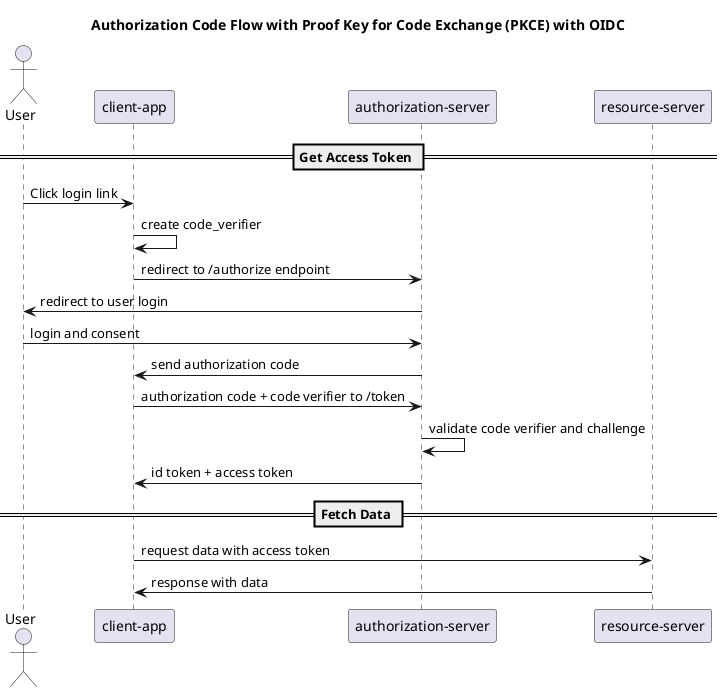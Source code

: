 @startuml
'https://plantuml.com/sequence-diagram
'https://auth0.com/docs/get-started/authentication-and-authorization-flow/authorization-code-flow-with-proof-key-for-code-exchange-pkce

title Authorization Code Flow with Proof Key for Code Exchange (PKCE) with OIDC

actor "User" as user
participant "client-app" as client
participant "authorization-server" as idp
participant "resource-server" as res_srv

== Get Access Token ==
user -> client: Click login link
client -> client: create code_verifier
client -> idp: redirect to /authorize endpoint
idp -> user: redirect to user login
user -> idp: login and consent
idp -> client: send authorization code
client -> idp: authorization code + code verifier to /token
idp -> idp: validate code verifier and challenge
idp -> client: id token + access token

== Fetch Data ==
client -> res_srv: request data with access token
res_srv -> client: response with data

@enduml
